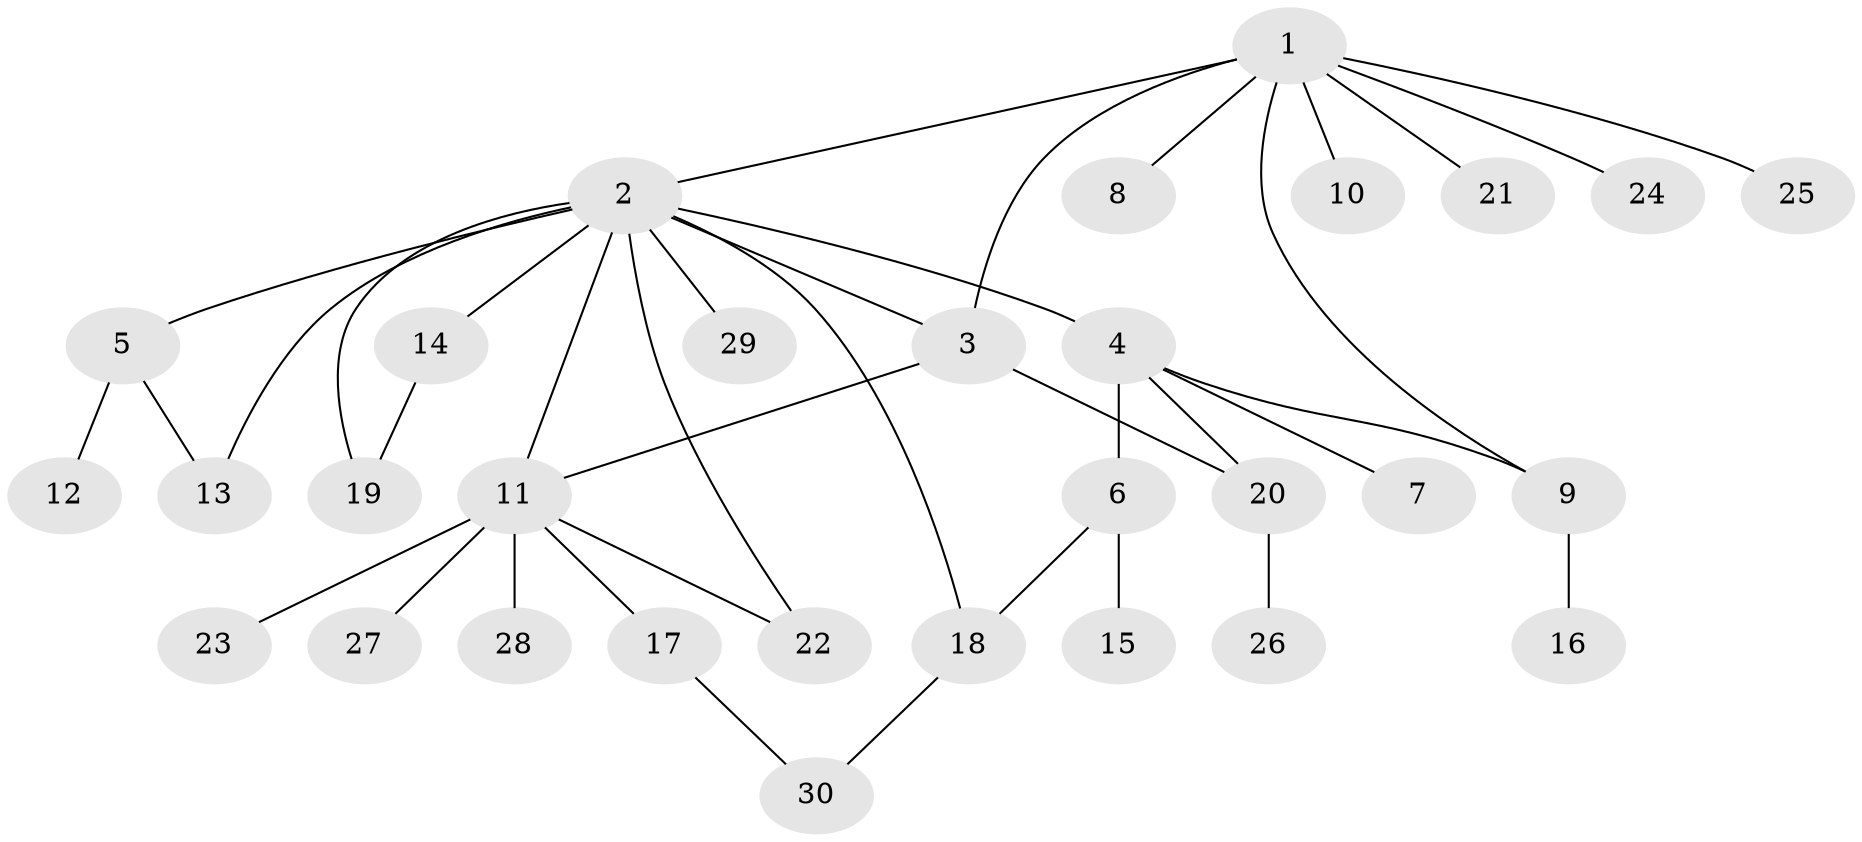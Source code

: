 // original degree distribution, {9: 0.016666666666666666, 13: 0.016666666666666666, 4: 0.03333333333333333, 18: 0.016666666666666666, 5: 0.016666666666666666, 1: 0.5666666666666667, 2: 0.2, 8: 0.016666666666666666, 3: 0.11666666666666667}
// Generated by graph-tools (version 1.1) at 2025/50/03/04/25 22:50:08]
// undirected, 30 vertices, 38 edges
graph export_dot {
  node [color=gray90,style=filled];
  1;
  2;
  3;
  4;
  5;
  6;
  7;
  8;
  9;
  10;
  11;
  12;
  13;
  14;
  15;
  16;
  17;
  18;
  19;
  20;
  21;
  22;
  23;
  24;
  25;
  26;
  27;
  28;
  29;
  30;
  1 -- 2 [weight=1.0];
  1 -- 3 [weight=1.0];
  1 -- 8 [weight=1.0];
  1 -- 9 [weight=1.0];
  1 -- 10 [weight=1.0];
  1 -- 21 [weight=1.0];
  1 -- 24 [weight=1.0];
  1 -- 25 [weight=1.0];
  2 -- 3 [weight=1.0];
  2 -- 4 [weight=1.0];
  2 -- 5 [weight=1.0];
  2 -- 11 [weight=1.0];
  2 -- 13 [weight=1.0];
  2 -- 14 [weight=1.0];
  2 -- 18 [weight=1.0];
  2 -- 19 [weight=1.0];
  2 -- 22 [weight=1.0];
  2 -- 29 [weight=1.0];
  3 -- 11 [weight=1.0];
  3 -- 20 [weight=1.0];
  4 -- 6 [weight=13.0];
  4 -- 7 [weight=1.0];
  4 -- 9 [weight=1.0];
  4 -- 20 [weight=1.0];
  5 -- 12 [weight=1.0];
  5 -- 13 [weight=1.0];
  6 -- 15 [weight=1.0];
  6 -- 18 [weight=3.0];
  9 -- 16 [weight=1.0];
  11 -- 17 [weight=1.0];
  11 -- 22 [weight=1.0];
  11 -- 23 [weight=1.0];
  11 -- 27 [weight=1.0];
  11 -- 28 [weight=1.0];
  14 -- 19 [weight=1.0];
  17 -- 30 [weight=1.0];
  18 -- 30 [weight=1.0];
  20 -- 26 [weight=1.0];
}
